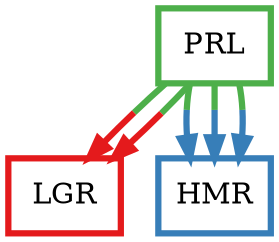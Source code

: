 digraph barS {
	{
		rank=same
	2 [shape=box,penwidth=3,colorscheme=set19,color=3,label="PRL"]
	}
	{
		rank=same
		1 [shape=box,penwidth=3,colorscheme=set19,color=1,label="LGR"]
		0 [shape=box,penwidth=3,colorscheme=set19,color=2,label="HMR"]
	}
	2 -> 1 [penwidth=3,colorscheme=set19,color="3;0.5:1"]
	2 -> 0 [penwidth=3,colorscheme=set19,color="3;0.5:2"]
	2 -> 1 [penwidth=3,colorscheme=set19,color="3;0.5:1"]
	2 -> 0 [penwidth=3,colorscheme=set19,color="3;0.5:2"]
	2 -> 0 [penwidth=3,colorscheme=set19,color="3;0.5:2"]
}
